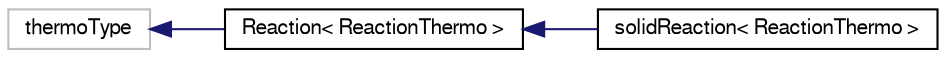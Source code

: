 digraph "Graphical Class Hierarchy"
{
  bgcolor="transparent";
  edge [fontname="FreeSans",fontsize="10",labelfontname="FreeSans",labelfontsize="10"];
  node [fontname="FreeSans",fontsize="10",shape=record];
  rankdir="LR";
  Node1 [label="thermoType",height=0.2,width=0.4,color="grey75"];
  Node1 -> Node2 [dir="back",color="midnightblue",fontsize="10",style="solid",fontname="FreeSans"];
  Node2 [label="Reaction\< ReactionThermo \>",height=0.2,width=0.4,color="black",URL="$a02033.html",tooltip="Simple extension of ReactionThermo to handle reaction kinetics in addition to the equilibrium thermod..."];
  Node2 -> Node3 [dir="back",color="midnightblue",fontsize="10",style="solid",fontname="FreeSans"];
  Node3 [label="solidReaction\< ReactionThermo \>",height=0.2,width=0.4,color="black",URL="$a02307.html",tooltip="Read solid reactions of the type S1 = S2 + G1. "];
}

